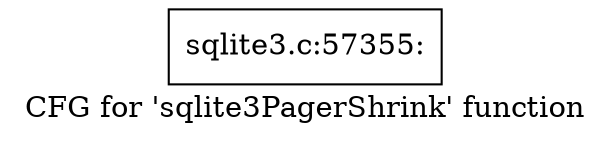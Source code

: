 digraph "CFG for 'sqlite3PagerShrink' function" {
	label="CFG for 'sqlite3PagerShrink' function";

	Node0x55c0fa9904b0 [shape=record,label="{sqlite3.c:57355:}"];
}
